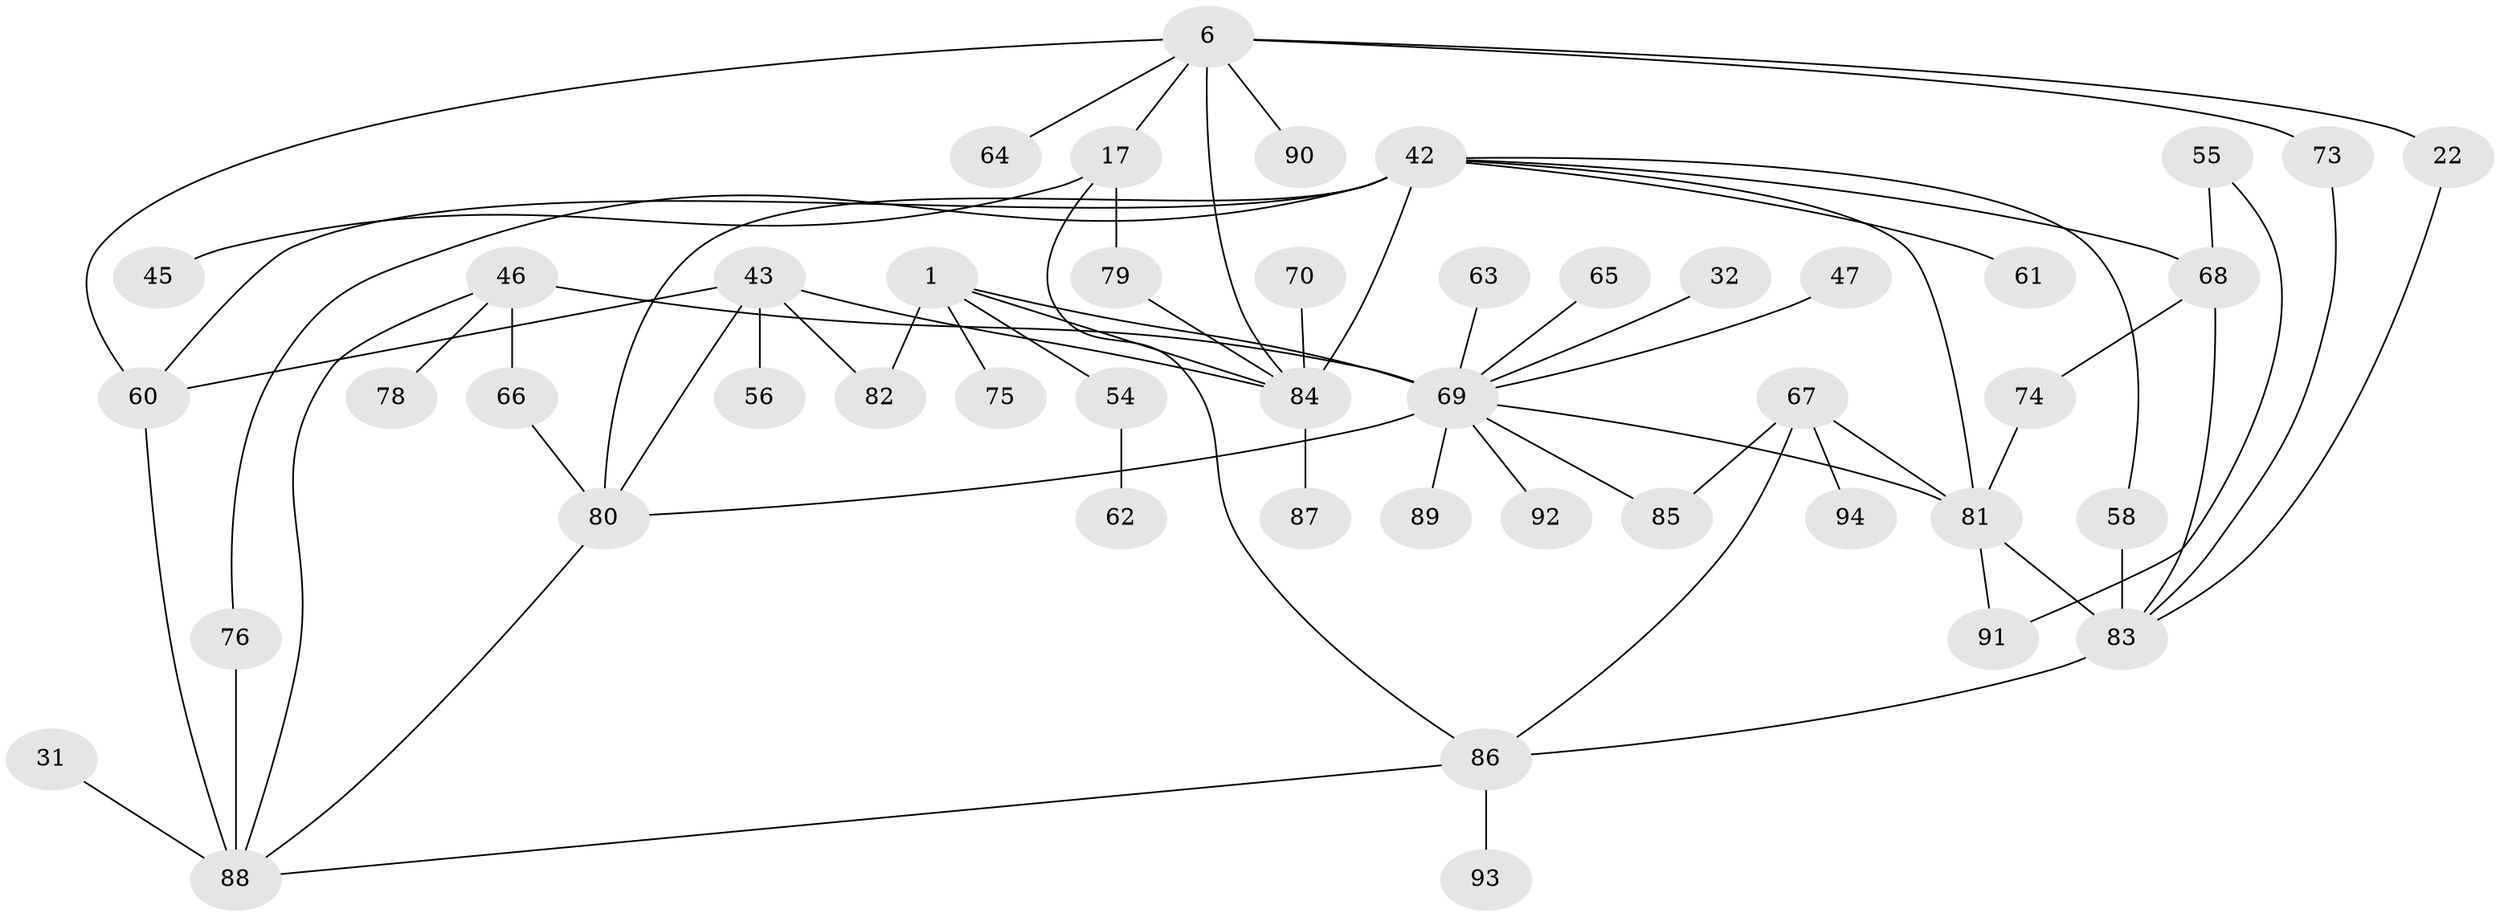 // original degree distribution, {9: 0.010638297872340425, 5: 0.07446808510638298, 6: 0.05319148936170213, 4: 0.1595744680851064, 3: 0.13829787234042554, 2: 0.2553191489361702, 7: 0.010638297872340425, 1: 0.2978723404255319}
// Generated by graph-tools (version 1.1) at 2025/41/03/09/25 04:41:40]
// undirected, 47 vertices, 67 edges
graph export_dot {
graph [start="1"]
  node [color=gray90,style=filled];
  1;
  6 [super="+5+4"];
  17 [super="+10"];
  22;
  31;
  32;
  42 [super="+3+7+21"];
  43 [super="+26"];
  45;
  46;
  47;
  54;
  55;
  56;
  58;
  60 [super="+14"];
  61;
  62;
  63;
  64;
  65;
  66;
  67;
  68 [super="+48"];
  69 [super="+16+51"];
  70;
  73 [super="+15"];
  74 [super="+44"];
  75;
  76 [super="+40"];
  78;
  79;
  80 [super="+57"];
  81 [super="+20+35+19"];
  82 [super="+77"];
  83 [super="+9"];
  84 [super="+2+71"];
  85;
  86 [super="+25+72"];
  87;
  88 [super="+37+49+18"];
  89;
  90;
  91;
  92;
  93;
  94;
  1 -- 54;
  1 -- 75;
  1 -- 69 [weight=3];
  1 -- 84 [weight=3];
  1 -- 82;
  6 -- 17 [weight=2];
  6 -- 22;
  6 -- 60;
  6 -- 84 [weight=2];
  6 -- 64;
  6 -- 90;
  6 -- 73;
  17 -- 45;
  17 -- 79;
  17 -- 86;
  22 -- 83;
  31 -- 88;
  32 -- 69;
  42 -- 58;
  42 -- 60 [weight=2];
  42 -- 61;
  42 -- 84;
  42 -- 81;
  42 -- 80;
  42 -- 76;
  42 -- 68;
  43 -- 56;
  43 -- 60;
  43 -- 80;
  43 -- 84;
  43 -- 82;
  46 -- 78;
  46 -- 66;
  46 -- 69 [weight=2];
  46 -- 88;
  47 -- 69;
  54 -- 62;
  55 -- 91;
  55 -- 68;
  58 -- 83;
  60 -- 88 [weight=3];
  63 -- 69;
  65 -- 69;
  66 -- 80;
  67 -- 81;
  67 -- 85;
  67 -- 94;
  67 -- 86;
  68 -- 83;
  68 -- 74;
  69 -- 85;
  69 -- 81 [weight=2];
  69 -- 80 [weight=2];
  69 -- 89;
  69 -- 92;
  70 -- 84;
  73 -- 83;
  74 -- 81;
  76 -- 88;
  79 -- 84;
  80 -- 88 [weight=2];
  81 -- 83 [weight=2];
  81 -- 91;
  83 -- 86;
  84 -- 87;
  86 -- 93;
  86 -- 88;
}

